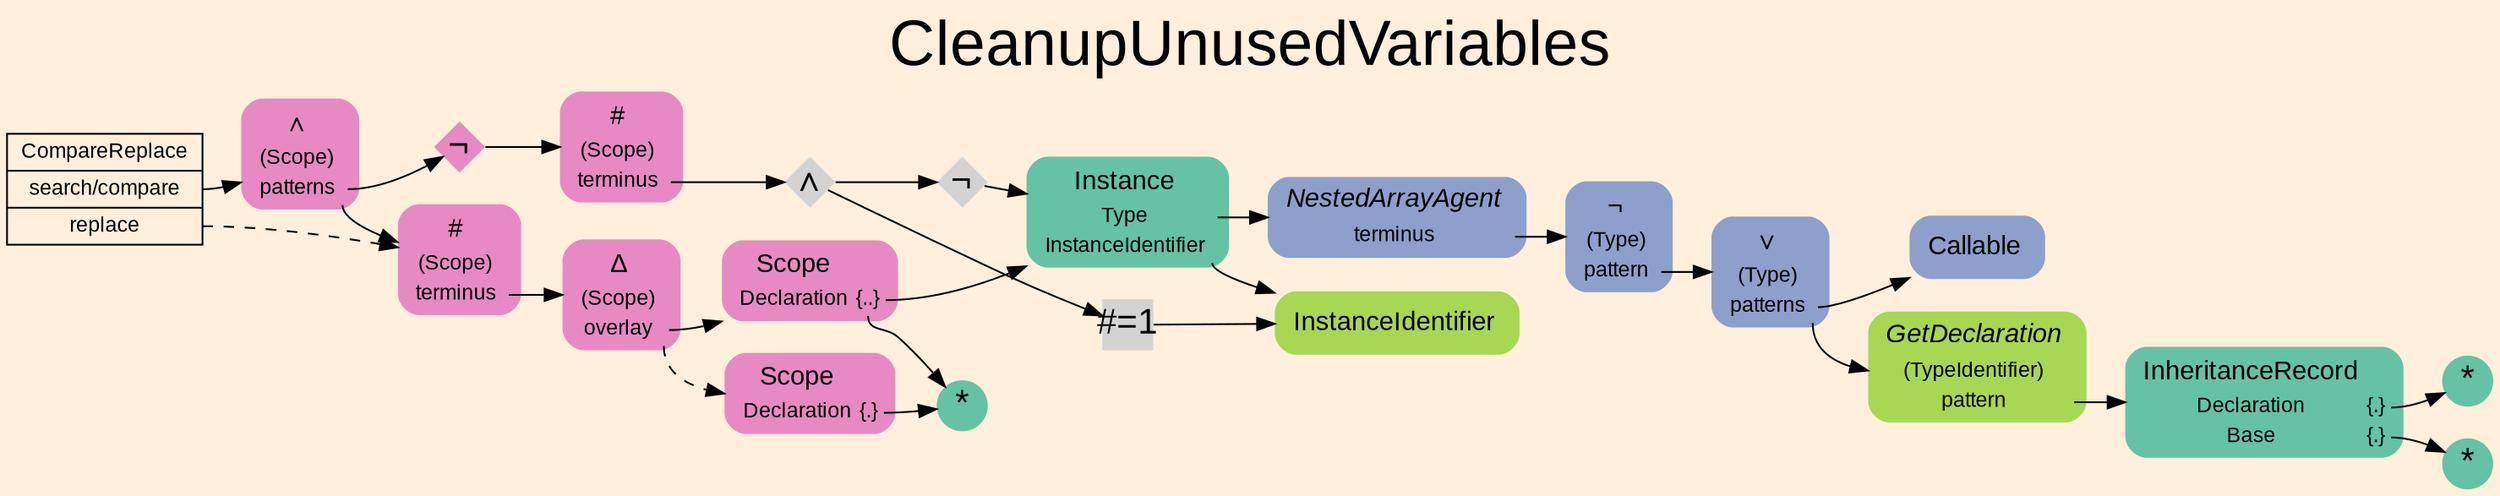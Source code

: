 digraph "CleanupUnusedVariables" {
label = "CleanupUnusedVariables"
labelloc = t
fontsize = "36"
graph [
    rankdir = "LR"
    ranksep = 0.3
    bgcolor = antiquewhite1
    color = black
    fontcolor = black
    fontname = "Arial"
];
node [
    fontname = "Arial"
];
edge [
    fontname = "Arial"
];

// -------------------- transformation figure --------------------
"CR#B-3-9" [
    // -------- block CR#B-3-9 ----------
    shape = "record"
    fillcolor = antiquewhite1
    label = "<fixed> CompareReplace | <port0> search/compare | <port1> replace"
    style = "filled"
    fontsize = "12"
    color = black
    fontcolor = black
];

"#B-2-1611" [
    // -------- block #B-2-1611 ----------
    shape = "plaintext"
    fillcolor = "/set28/4"
    label = <<TABLE BORDER="0" CELLBORDER="0" CELLSPACING="0">
     <TR><TD><FONT POINT-SIZE="15.0">∧</FONT></TD><TD></TD></TR>
     <TR><TD>(Scope)</TD><TD PORT="port0"></TD></TR>
     <TR><TD>patterns</TD><TD PORT="port1"></TD></TR>
    </TABLE>>
    style = "rounded,filled"
    fontsize = "12"
];

"#B-2-1622" [
    // -------- block #B-2-1622 ----------
    shape = "plaintext"
    fillcolor = "/set28/4"
    label = <<TABLE BORDER="0" CELLBORDER="0" CELLSPACING="0">
     <TR><TD><FONT POINT-SIZE="15.0">#</FONT></TD><TD></TD></TR>
     <TR><TD>(Scope)</TD><TD PORT="port0"></TD></TR>
     <TR><TD>terminus</TD><TD PORT="port1"></TD></TR>
    </TABLE>>
    style = "rounded,filled"
    fontsize = "12"
];

"#B-2-1614" [
    // -------- block #B-2-1614 ----------
    shape = "plaintext"
    fillcolor = "/set28/4"
    label = <<TABLE BORDER="0" CELLBORDER="0" CELLSPACING="0">
     <TR><TD><FONT POINT-SIZE="15.0">Δ</FONT></TD><TD></TD></TR>
     <TR><TD>(Scope)</TD><TD PORT="port0"></TD></TR>
     <TR><TD>overlay</TD><TD PORT="port1"></TD></TR>
    </TABLE>>
    style = "rounded,filled"
    fontsize = "12"
];

"#B-2-1612" [
    // -------- block #B-2-1612 ----------
    shape = "plaintext"
    fillcolor = "/set28/4"
    label = <<TABLE BORDER="0" CELLBORDER="0" CELLSPACING="0">
     <TR><TD><FONT POINT-SIZE="15.0">Scope</FONT></TD><TD></TD></TR>
     <TR><TD>Declaration</TD><TD PORT="port0">{..}</TD></TR>
    </TABLE>>
    style = "rounded,filled"
    fontsize = "12"
];

"#B-2-1616" [
    // -------- block #B-2-1616 ----------
    shape = "plaintext"
    fillcolor = "/set28/1"
    label = <<TABLE BORDER="0" CELLBORDER="0" CELLSPACING="0">
     <TR><TD><FONT POINT-SIZE="15.0">Instance</FONT></TD><TD></TD></TR>
     <TR><TD>Type</TD><TD PORT="port0"></TD></TR>
     <TR><TD>InstanceIdentifier</TD><TD PORT="port1"></TD></TR>
    </TABLE>>
    style = "rounded,filled"
    fontsize = "12"
];

"#B-2-1617" [
    // -------- block #B-2-1617 ----------
    shape = "plaintext"
    fillcolor = "/set28/3"
    label = <<TABLE BORDER="0" CELLBORDER="0" CELLSPACING="0">
     <TR><TD><FONT POINT-SIZE="15.0"><I>NestedArrayAgent</I></FONT></TD><TD></TD></TR>
     <TR><TD>terminus</TD><TD PORT="port0"></TD></TR>
    </TABLE>>
    style = "rounded,filled"
    fontsize = "12"
];

"#B-2-1618" [
    // -------- block #B-2-1618 ----------
    shape = "plaintext"
    fillcolor = "/set28/3"
    label = <<TABLE BORDER="0" CELLBORDER="0" CELLSPACING="0">
     <TR><TD><FONT POINT-SIZE="15.0">¬</FONT></TD><TD></TD></TR>
     <TR><TD>(Type)</TD><TD PORT="port0"></TD></TR>
     <TR><TD>pattern</TD><TD PORT="port1"></TD></TR>
    </TABLE>>
    style = "rounded,filled"
    fontsize = "12"
];

"#B-2-1619" [
    // -------- block #B-2-1619 ----------
    shape = "plaintext"
    fillcolor = "/set28/3"
    label = <<TABLE BORDER="0" CELLBORDER="0" CELLSPACING="0">
     <TR><TD><FONT POINT-SIZE="15.0">∨</FONT></TD><TD></TD></TR>
     <TR><TD>(Type)</TD><TD PORT="port0"></TD></TR>
     <TR><TD>patterns</TD><TD PORT="port1"></TD></TR>
    </TABLE>>
    style = "rounded,filled"
    fontsize = "12"
];

"#B-2-1629" [
    // -------- block #B-2-1629 ----------
    shape = "plaintext"
    fillcolor = "/set28/3"
    label = <<TABLE BORDER="0" CELLBORDER="0" CELLSPACING="0">
     <TR><TD><FONT POINT-SIZE="15.0">Callable</FONT></TD><TD></TD></TR>
    </TABLE>>
    style = "rounded,filled"
    fontsize = "12"
];

"#B-2-1620" [
    // -------- block #B-2-1620 ----------
    shape = "plaintext"
    fillcolor = "/set28/5"
    label = <<TABLE BORDER="0" CELLBORDER="0" CELLSPACING="0">
     <TR><TD><FONT POINT-SIZE="15.0"><I>GetDeclaration</I></FONT></TD><TD></TD></TR>
     <TR><TD>(TypeIdentifier)</TD><TD PORT="port0"></TD></TR>
     <TR><TD>pattern</TD><TD PORT="port1"></TD></TR>
    </TABLE>>
    style = "rounded,filled"
    fontsize = "12"
];

"#B-2-1627" [
    // -------- block #B-2-1627 ----------
    shape = "plaintext"
    fillcolor = "/set28/1"
    label = <<TABLE BORDER="0" CELLBORDER="0" CELLSPACING="0">
     <TR><TD><FONT POINT-SIZE="15.0">InheritanceRecord</FONT></TD><TD></TD></TR>
     <TR><TD>Declaration</TD><TD PORT="port0">{.}</TD></TR>
     <TR><TD>Base</TD><TD PORT="port1">{.}</TD></TR>
    </TABLE>>
    style = "rounded,filled"
    fontsize = "12"
];

"#B-2-1630" [
    // -------- block #B-2-1630 ----------
    shape = "circle"
    fillcolor = "/set28/1"
    label = <*>
    style = "filled"
    fontsize = "20"
    penwidth = 0.0
    fixedsize = true
    width = 0.4
    height = 0.4
];

"#B-2-1631" [
    // -------- block #B-2-1631 ----------
    shape = "circle"
    fillcolor = "/set28/1"
    label = <*>
    style = "filled"
    fontsize = "20"
    penwidth = 0.0
    fixedsize = true
    width = 0.4
    height = 0.4
];

"#B-2-1621" [
    // -------- block #B-2-1621 ----------
    shape = "plaintext"
    fillcolor = "/set28/5"
    label = <<TABLE BORDER="0" CELLBORDER="0" CELLSPACING="0">
     <TR><TD><FONT POINT-SIZE="15.0">InstanceIdentifier</FONT></TD><TD></TD></TR>
    </TABLE>>
    style = "rounded,filled"
    fontsize = "12"
];

"#B-2-1615" [
    // -------- block #B-2-1615 ----------
    shape = "circle"
    fillcolor = "/set28/1"
    label = <*>
    style = "filled"
    fontsize = "20"
    penwidth = 0.0
    fixedsize = true
    width = 0.4
    height = 0.4
];

"#B-2-1613" [
    // -------- block #B-2-1613 ----------
    shape = "plaintext"
    fillcolor = "/set28/4"
    label = <<TABLE BORDER="0" CELLBORDER="0" CELLSPACING="0">
     <TR><TD><FONT POINT-SIZE="15.0">Scope</FONT></TD><TD></TD></TR>
     <TR><TD>Declaration</TD><TD PORT="port0">{.}</TD></TR>
    </TABLE>>
    style = "rounded,filled"
    fontsize = "12"
];

"#B-2-1628" [
    // -------- block #B-2-1628 ----------
    shape = "diamond"
    fillcolor = "/set28/4"
    label = <¬>
    style = "filled"
    fontsize = "20"
    penwidth = 0.0
    fixedsize = true
    width = 0.4
    height = 0.4
];

"#B-2-1623" [
    // -------- block #B-2-1623 ----------
    shape = "plaintext"
    fillcolor = "/set28/4"
    label = <<TABLE BORDER="0" CELLBORDER="0" CELLSPACING="0">
     <TR><TD><FONT POINT-SIZE="15.0">#</FONT></TD><TD></TD></TR>
     <TR><TD>(Scope)</TD><TD PORT="port0"></TD></TR>
     <TR><TD>terminus</TD><TD PORT="port1"></TD></TR>
    </TABLE>>
    style = "rounded,filled"
    fontsize = "12"
];

"#B-2-1624" [
    // -------- block #B-2-1624 ----------
    shape = "diamond"
    label = <∧>
    style = "filled"
    fontsize = "20"
    penwidth = 0.0
    fixedsize = true
    width = 0.4
    height = 0.4
];

"#B-2-1625" [
    // -------- block #B-2-1625 ----------
    shape = "square"
    label = <#=1>
    style = "filled"
    fontsize = "20"
    penwidth = 0.0
    fixedsize = true
    width = 0.4
    height = 0.4
];

"#B-2-1626" [
    // -------- block #B-2-1626 ----------
    shape = "diamond"
    label = <¬>
    style = "filled"
    fontsize = "20"
    penwidth = 0.0
    fixedsize = true
    width = 0.4
    height = 0.4
];

"CR#B-3-9":port0 -> "#B-2-1611" [
    color = black
    fontcolor = black
];

"CR#B-3-9":port1 -> "#B-2-1622" [
    style="dashed"
    color = black
    fontcolor = black
];

"#B-2-1611":port1 -> "#B-2-1622" [
    color = black
    fontcolor = black
];

"#B-2-1611":port1 -> "#B-2-1628" [
    color = black
    fontcolor = black
];

"#B-2-1622":port1 -> "#B-2-1614" [
    color = black
    fontcolor = black
];

"#B-2-1614":port1 -> "#B-2-1612" [
    color = black
    fontcolor = black
];

"#B-2-1614":port1 -> "#B-2-1613" [
    style="dashed"
    color = black
    fontcolor = black
];

"#B-2-1612":port0 -> "#B-2-1616" [
    color = black
    fontcolor = black
];

"#B-2-1612":port0 -> "#B-2-1615" [
    color = black
    fontcolor = black
];

"#B-2-1616":port0 -> "#B-2-1617" [
    color = black
    fontcolor = black
];

"#B-2-1616":port1 -> "#B-2-1621" [
    color = black
    fontcolor = black
];

"#B-2-1617":port0 -> "#B-2-1618" [
    color = black
    fontcolor = black
];

"#B-2-1618":port1 -> "#B-2-1619" [
    color = black
    fontcolor = black
];

"#B-2-1619":port1 -> "#B-2-1629" [
    color = black
    fontcolor = black
];

"#B-2-1619":port1 -> "#B-2-1620" [
    color = black
    fontcolor = black
];

"#B-2-1620":port1 -> "#B-2-1627" [
    color = black
    fontcolor = black
];

"#B-2-1627":port0 -> "#B-2-1630" [
    color = black
    fontcolor = black
];

"#B-2-1627":port1 -> "#B-2-1631" [
    color = black
    fontcolor = black
];

"#B-2-1613":port0 -> "#B-2-1615" [
    color = black
    fontcolor = black
];

"#B-2-1628" -> "#B-2-1623" [
    color = black
    fontcolor = black
];

"#B-2-1623":port1 -> "#B-2-1624" [
    color = black
    fontcolor = black
];

"#B-2-1624" -> "#B-2-1625" [
    color = black
    fontcolor = black
];

"#B-2-1624" -> "#B-2-1626" [
    color = black
    fontcolor = black
];

"#B-2-1625" -> "#B-2-1621" [
    color = black
    fontcolor = black
];

"#B-2-1626" -> "#B-2-1616" [
    color = black
    fontcolor = black
];


}
